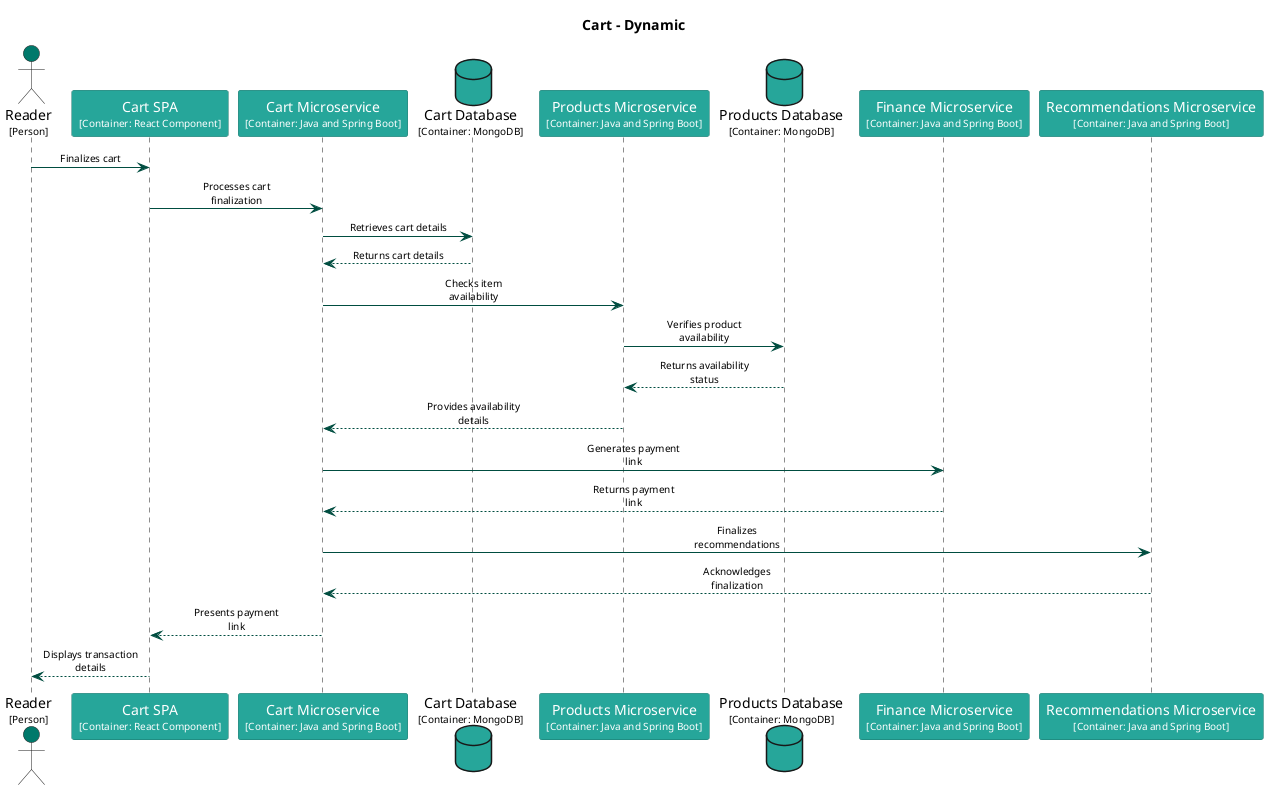 @startuml
set separator none
title Cart - Dynamic

skinparam {
  arrowFontSize 10
  defaultTextAlignment center
  wrapWidth 200
  maxMessageSize 100
}

hide stereotype

skinparam sequenceParticipant<<Cart.CartDatabase>> {
  BackgroundColor #26a69a
  FontColor #ffffff
  BorderColor #1a746b
  shadowing false
}
skinparam sequenceParticipant<<Cart.CartMicroservice>> {
  BackgroundColor #26a69a
  FontColor #ffffff
  BorderColor #1a746b
  shadowing false
}
skinparam sequenceParticipant<<Cart.CartSPA>> {
  BackgroundColor #26a69a
  FontColor #ffffff
  BorderColor #1a746b
  shadowing false
}
skinparam sequenceParticipant<<Finance.FinanceMicroservice>> {
  BackgroundColor #26a69a
  FontColor #ffffff
  BorderColor #1a746b
  shadowing false
}
skinparam sequenceParticipant<<Products.ProductsDatabase>> {
  BackgroundColor #26a69a
  FontColor #ffffff
  BorderColor #1a746b
  shadowing false
}
skinparam sequenceParticipant<<Products.ProductsMicroservice>> {
  BackgroundColor #26a69a
  FontColor #ffffff
  BorderColor #1a746b
  shadowing false
}
skinparam sequenceParticipant<<Reader>> {
  BackgroundColor #00796b
  FontColor #ffffff
  BorderColor #00544a
  shadowing false
}
skinparam sequenceParticipant<<Recommendations.RecommendationsMicroservice>> {
  BackgroundColor #26a69a
  FontColor #ffffff
  BorderColor #1a746b
  shadowing false
}

actor "Reader\n<size:10>[Person]</size>" as Reader <<Reader>> #00796b
participant "Cart SPA\n<size:10>[Container: React Component]</size>" as Cart.CartSPA <<Cart.CartSPA>> #26a69a
participant "Cart Microservice\n<size:10>[Container: Java and Spring Boot]</size>" as Cart.CartMicroservice <<Cart.CartMicroservice>> #26a69a
database "Cart Database\n<size:10>[Container: MongoDB]</size>" as Cart.CartDatabase <<Cart.CartDatabase>> #26a69a
participant "Products Microservice\n<size:10>[Container: Java and Spring Boot]</size>" as Products.ProductsMicroservice <<Products.ProductsMicroservice>> #26a69a
database "Products Database\n<size:10>[Container: MongoDB]</size>" as Products.ProductsDatabase <<Products.ProductsDatabase>> #26a69a
participant "Finance Microservice\n<size:10>[Container: Java and Spring Boot]</size>" as Finance.FinanceMicroservice <<Finance.FinanceMicroservice>> #26a69a
participant "Recommendations Microservice\n<size:10>[Container: Java and Spring Boot]</size>" as Recommendations.RecommendationsMicroservice <<Recommendations.RecommendationsMicroservice>> #26a69a
Reader -[#004d40]> Cart.CartSPA : Finalizes cart
Cart.CartSPA -[#004d40]> Cart.CartMicroservice : Processes cart finalization
Cart.CartMicroservice -[#004d40]> Cart.CartDatabase : Retrieves cart details
Cart.CartMicroservice <-[#004d40]- Cart.CartDatabase : Returns cart details
Cart.CartMicroservice -[#004d40]> Products.ProductsMicroservice : Checks item availability
Products.ProductsMicroservice -[#004d40]> Products.ProductsDatabase : Verifies product availability
Products.ProductsMicroservice <-[#004d40]- Products.ProductsDatabase : Returns availability status
Cart.CartMicroservice <-[#004d40]- Products.ProductsMicroservice : Provides availability details
Cart.CartMicroservice -[#004d40]> Finance.FinanceMicroservice : Generates payment link
Cart.CartMicroservice <-[#004d40]- Finance.FinanceMicroservice : Returns payment link
Cart.CartMicroservice -[#004d40]> Recommendations.RecommendationsMicroservice : Finalizes recommendations
Cart.CartMicroservice <-[#004d40]- Recommendations.RecommendationsMicroservice : Acknowledges finalization
Cart.CartSPA <-[#004d40]- Cart.CartMicroservice : Presents payment link
Reader <-[#004d40]- Cart.CartSPA : Displays transaction details
@enduml